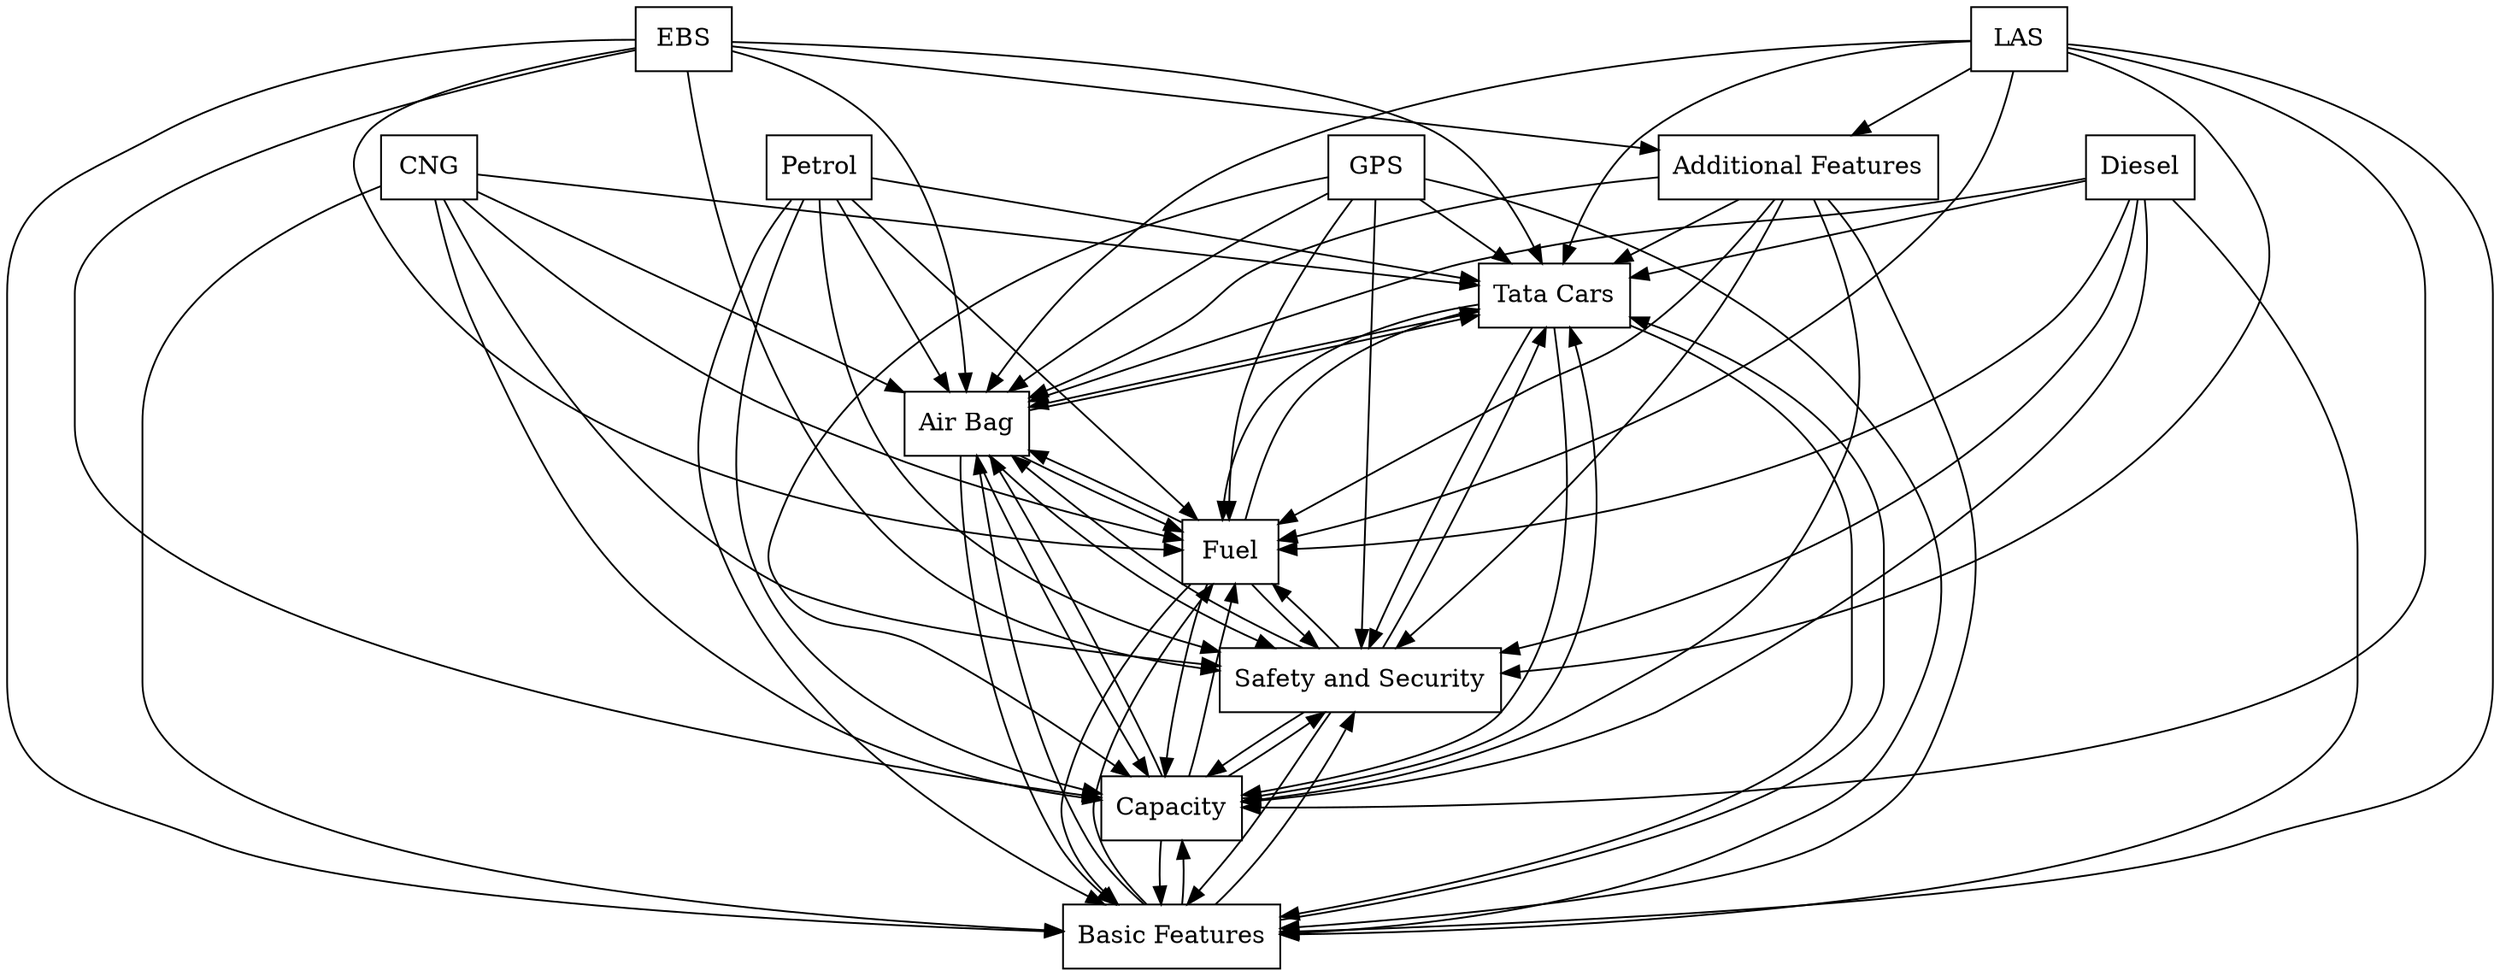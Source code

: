 digraph{
graph [rankdir=TB];
node [shape=box];
edge [arrowhead=normal];
0[label="Petrol",]
1[label="EBS",]
2[label="Tata Cars",]
3[label="LAS",]
4[label="Air Bag",]
5[label="CNG",]
6[label="Basic Features",]
7[label="Diesel",]
8[label="Capacity",]
9[label="Safety and Security",]
10[label="GPS",]
11[label="Fuel",]
12[label="Additional Features",]
0->2[label="",]
0->4[label="",]
0->6[label="",]
0->8[label="",]
0->9[label="",]
0->11[label="",]
1->2[label="",]
1->4[label="",]
1->6[label="",]
1->8[label="",]
1->9[label="",]
1->11[label="",]
1->12[label="",]
2->4[label="",]
2->6[label="",]
2->8[label="",]
2->9[label="",]
2->11[label="",]
3->2[label="",]
3->4[label="",]
3->6[label="",]
3->8[label="",]
3->9[label="",]
3->11[label="",]
3->12[label="",]
4->2[label="",]
4->6[label="",]
4->8[label="",]
4->9[label="",]
4->11[label="",]
5->2[label="",]
5->4[label="",]
5->6[label="",]
5->8[label="",]
5->9[label="",]
5->11[label="",]
6->2[label="",]
6->4[label="",]
6->8[label="",]
6->9[label="",]
6->11[label="",]
7->2[label="",]
7->4[label="",]
7->6[label="",]
7->8[label="",]
7->9[label="",]
7->11[label="",]
8->2[label="",]
8->4[label="",]
8->6[label="",]
8->9[label="",]
8->11[label="",]
9->2[label="",]
9->4[label="",]
9->6[label="",]
9->8[label="",]
9->11[label="",]
10->2[label="",]
10->4[label="",]
10->6[label="",]
10->8[label="",]
10->9[label="",]
10->11[label="",]
11->2[label="",]
11->4[label="",]
11->6[label="",]
11->8[label="",]
11->9[label="",]
12->2[label="",]
12->4[label="",]
12->6[label="",]
12->8[label="",]
12->9[label="",]
12->11[label="",]
}
